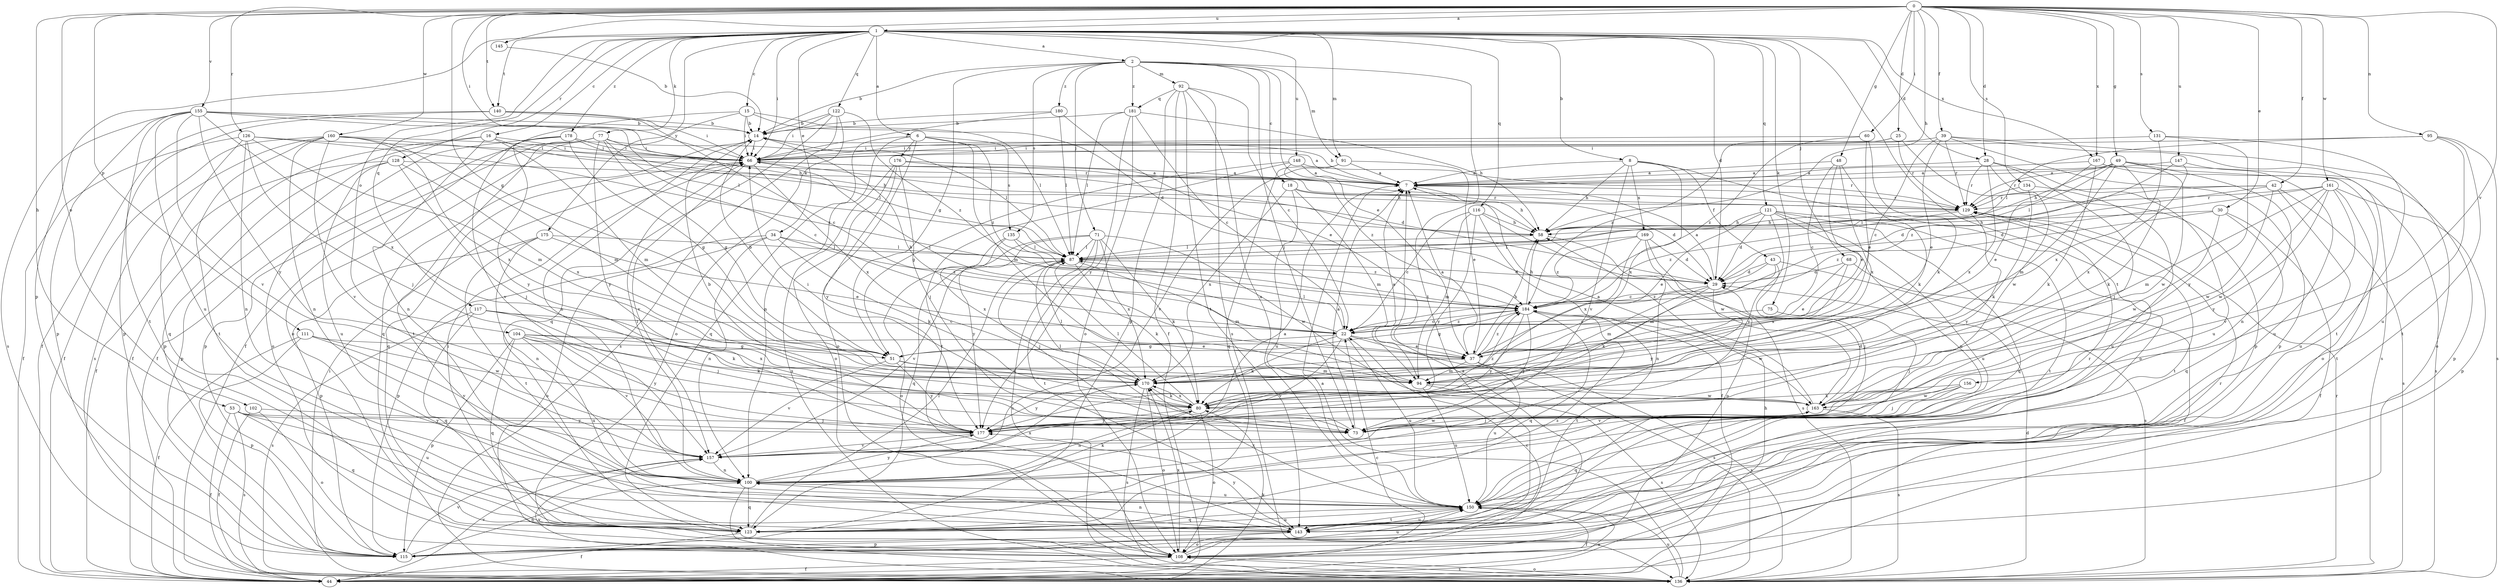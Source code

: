 strict digraph  {
0;
1;
2;
6;
7;
8;
14;
15;
16;
18;
22;
25;
28;
29;
30;
34;
37;
39;
42;
43;
44;
48;
49;
51;
53;
58;
60;
66;
68;
71;
73;
75;
77;
80;
87;
91;
92;
94;
95;
100;
102;
104;
108;
111;
115;
116;
117;
121;
122;
123;
126;
128;
129;
131;
134;
135;
136;
140;
143;
145;
147;
148;
150;
155;
156;
157;
160;
161;
163;
167;
169;
170;
175;
176;
177;
178;
180;
181;
184;
0 -> 1  [label=a];
0 -> 25  [label=d];
0 -> 28  [label=d];
0 -> 30  [label=e];
0 -> 39  [label=f];
0 -> 42  [label=f];
0 -> 48  [label=g];
0 -> 49  [label=g];
0 -> 51  [label=g];
0 -> 53  [label=h];
0 -> 58  [label=h];
0 -> 60  [label=i];
0 -> 66  [label=i];
0 -> 95  [label=n];
0 -> 102  [label=o];
0 -> 111  [label=p];
0 -> 126  [label=r];
0 -> 131  [label=s];
0 -> 134  [label=s];
0 -> 140  [label=t];
0 -> 145  [label=u];
0 -> 147  [label=u];
0 -> 155  [label=v];
0 -> 156  [label=v];
0 -> 160  [label=w];
0 -> 161  [label=w];
0 -> 167  [label=x];
1 -> 2  [label=a];
1 -> 6  [label=a];
1 -> 8  [label=b];
1 -> 15  [label=c];
1 -> 16  [label=c];
1 -> 28  [label=d];
1 -> 29  [label=d];
1 -> 34  [label=e];
1 -> 66  [label=i];
1 -> 68  [label=j];
1 -> 75  [label=k];
1 -> 77  [label=k];
1 -> 91  [label=m];
1 -> 104  [label=o];
1 -> 115  [label=p];
1 -> 116  [label=q];
1 -> 117  [label=q];
1 -> 121  [label=q];
1 -> 122  [label=q];
1 -> 128  [label=r];
1 -> 140  [label=t];
1 -> 143  [label=t];
1 -> 148  [label=u];
1 -> 167  [label=x];
1 -> 175  [label=y];
1 -> 178  [label=z];
2 -> 14  [label=b];
2 -> 18  [label=c];
2 -> 37  [label=e];
2 -> 51  [label=g];
2 -> 71  [label=j];
2 -> 73  [label=j];
2 -> 91  [label=m];
2 -> 92  [label=m];
2 -> 135  [label=s];
2 -> 143  [label=t];
2 -> 180  [label=z];
2 -> 181  [label=z];
6 -> 94  [label=m];
6 -> 100  [label=n];
6 -> 108  [label=o];
6 -> 123  [label=q];
6 -> 135  [label=s];
6 -> 176  [label=y];
6 -> 184  [label=z];
7 -> 14  [label=b];
7 -> 58  [label=h];
7 -> 129  [label=r];
8 -> 7  [label=a];
8 -> 43  [label=f];
8 -> 58  [label=h];
8 -> 108  [label=o];
8 -> 157  [label=v];
8 -> 169  [label=x];
8 -> 170  [label=x];
14 -> 66  [label=i];
14 -> 87  [label=l];
14 -> 100  [label=n];
14 -> 123  [label=q];
15 -> 14  [label=b];
15 -> 29  [label=d];
15 -> 44  [label=f];
15 -> 66  [label=i];
15 -> 87  [label=l];
15 -> 108  [label=o];
16 -> 44  [label=f];
16 -> 58  [label=h];
16 -> 66  [label=i];
16 -> 94  [label=m];
16 -> 100  [label=n];
16 -> 115  [label=p];
18 -> 29  [label=d];
18 -> 94  [label=m];
18 -> 129  [label=r];
18 -> 150  [label=u];
18 -> 170  [label=x];
22 -> 37  [label=e];
22 -> 51  [label=g];
22 -> 66  [label=i];
22 -> 80  [label=k];
22 -> 87  [label=l];
22 -> 136  [label=s];
22 -> 150  [label=u];
22 -> 157  [label=v];
22 -> 184  [label=z];
25 -> 66  [label=i];
25 -> 115  [label=p];
25 -> 129  [label=r];
25 -> 184  [label=z];
28 -> 7  [label=a];
28 -> 73  [label=j];
28 -> 129  [label=r];
28 -> 150  [label=u];
28 -> 163  [label=w];
28 -> 170  [label=x];
29 -> 7  [label=a];
29 -> 80  [label=k];
29 -> 94  [label=m];
29 -> 177  [label=y];
29 -> 184  [label=z];
30 -> 44  [label=f];
30 -> 58  [label=h];
30 -> 123  [label=q];
30 -> 163  [label=w];
30 -> 184  [label=z];
34 -> 80  [label=k];
34 -> 87  [label=l];
34 -> 100  [label=n];
34 -> 108  [label=o];
34 -> 115  [label=p];
34 -> 184  [label=z];
37 -> 7  [label=a];
37 -> 14  [label=b];
37 -> 58  [label=h];
37 -> 94  [label=m];
37 -> 136  [label=s];
37 -> 150  [label=u];
37 -> 170  [label=x];
37 -> 184  [label=z];
39 -> 22  [label=c];
39 -> 37  [label=e];
39 -> 66  [label=i];
39 -> 108  [label=o];
39 -> 115  [label=p];
39 -> 129  [label=r];
39 -> 136  [label=s];
42 -> 29  [label=d];
42 -> 87  [label=l];
42 -> 129  [label=r];
42 -> 136  [label=s];
42 -> 150  [label=u];
42 -> 163  [label=w];
43 -> 22  [label=c];
43 -> 29  [label=d];
43 -> 73  [label=j];
43 -> 94  [label=m];
43 -> 136  [label=s];
44 -> 22  [label=c];
44 -> 58  [label=h];
44 -> 80  [label=k];
44 -> 150  [label=u];
44 -> 157  [label=v];
48 -> 7  [label=a];
48 -> 22  [label=c];
48 -> 37  [label=e];
48 -> 80  [label=k];
48 -> 170  [label=x];
49 -> 7  [label=a];
49 -> 58  [label=h];
49 -> 80  [label=k];
49 -> 87  [label=l];
49 -> 94  [label=m];
49 -> 100  [label=n];
49 -> 115  [label=p];
49 -> 129  [label=r];
49 -> 163  [label=w];
51 -> 14  [label=b];
51 -> 94  [label=m];
51 -> 157  [label=v];
51 -> 170  [label=x];
51 -> 177  [label=y];
53 -> 44  [label=f];
53 -> 73  [label=j];
53 -> 123  [label=q];
53 -> 136  [label=s];
53 -> 150  [label=u];
53 -> 177  [label=y];
58 -> 87  [label=l];
58 -> 136  [label=s];
60 -> 37  [label=e];
60 -> 66  [label=i];
60 -> 80  [label=k];
60 -> 184  [label=z];
66 -> 7  [label=a];
66 -> 58  [label=h];
66 -> 123  [label=q];
66 -> 129  [label=r];
66 -> 157  [label=v];
66 -> 170  [label=x];
68 -> 29  [label=d];
68 -> 37  [label=e];
68 -> 44  [label=f];
68 -> 170  [label=x];
71 -> 80  [label=k];
71 -> 87  [label=l];
71 -> 123  [label=q];
71 -> 136  [label=s];
71 -> 143  [label=t];
71 -> 163  [label=w];
71 -> 170  [label=x];
71 -> 177  [label=y];
73 -> 7  [label=a];
73 -> 87  [label=l];
73 -> 163  [label=w];
75 -> 22  [label=c];
75 -> 73  [label=j];
77 -> 7  [label=a];
77 -> 22  [label=c];
77 -> 44  [label=f];
77 -> 51  [label=g];
77 -> 66  [label=i];
77 -> 115  [label=p];
77 -> 143  [label=t];
77 -> 177  [label=y];
80 -> 66  [label=i];
80 -> 87  [label=l];
80 -> 100  [label=n];
80 -> 108  [label=o];
80 -> 170  [label=x];
80 -> 177  [label=y];
80 -> 184  [label=z];
87 -> 29  [label=d];
87 -> 73  [label=j];
87 -> 80  [label=k];
87 -> 94  [label=m];
87 -> 157  [label=v];
91 -> 7  [label=a];
91 -> 37  [label=e];
91 -> 123  [label=q];
91 -> 157  [label=v];
92 -> 22  [label=c];
92 -> 44  [label=f];
92 -> 115  [label=p];
92 -> 136  [label=s];
92 -> 143  [label=t];
92 -> 150  [label=u];
92 -> 181  [label=q];
94 -> 7  [label=a];
94 -> 136  [label=s];
94 -> 150  [label=u];
94 -> 163  [label=w];
95 -> 66  [label=i];
95 -> 87  [label=l];
95 -> 136  [label=s];
95 -> 143  [label=t];
95 -> 150  [label=u];
100 -> 7  [label=a];
100 -> 66  [label=i];
100 -> 80  [label=k];
100 -> 123  [label=q];
100 -> 136  [label=s];
100 -> 150  [label=u];
100 -> 170  [label=x];
100 -> 177  [label=y];
102 -> 44  [label=f];
102 -> 108  [label=o];
102 -> 177  [label=y];
104 -> 37  [label=e];
104 -> 80  [label=k];
104 -> 115  [label=p];
104 -> 123  [label=q];
104 -> 150  [label=u];
104 -> 157  [label=v];
104 -> 170  [label=x];
104 -> 177  [label=y];
108 -> 7  [label=a];
108 -> 22  [label=c];
108 -> 44  [label=f];
108 -> 136  [label=s];
108 -> 150  [label=u];
108 -> 170  [label=x];
111 -> 44  [label=f];
111 -> 51  [label=g];
111 -> 115  [label=p];
111 -> 157  [label=v];
111 -> 163  [label=w];
115 -> 100  [label=n];
115 -> 129  [label=r];
115 -> 157  [label=v];
116 -> 22  [label=c];
116 -> 44  [label=f];
116 -> 58  [label=h];
116 -> 94  [label=m];
116 -> 163  [label=w];
116 -> 177  [label=y];
117 -> 22  [label=c];
117 -> 73  [label=j];
117 -> 80  [label=k];
117 -> 123  [label=q];
117 -> 136  [label=s];
121 -> 29  [label=d];
121 -> 37  [label=e];
121 -> 58  [label=h];
121 -> 100  [label=n];
121 -> 123  [label=q];
121 -> 143  [label=t];
121 -> 150  [label=u];
121 -> 177  [label=y];
122 -> 14  [label=b];
122 -> 66  [label=i];
122 -> 108  [label=o];
122 -> 123  [label=q];
122 -> 136  [label=s];
122 -> 184  [label=z];
123 -> 44  [label=f];
123 -> 66  [label=i];
123 -> 87  [label=l];
123 -> 150  [label=u];
123 -> 184  [label=z];
126 -> 44  [label=f];
126 -> 66  [label=i];
126 -> 73  [label=j];
126 -> 94  [label=m];
126 -> 100  [label=n];
126 -> 123  [label=q];
126 -> 184  [label=z];
128 -> 7  [label=a];
128 -> 44  [label=f];
128 -> 73  [label=j];
128 -> 115  [label=p];
128 -> 150  [label=u];
128 -> 170  [label=x];
129 -> 58  [label=h];
129 -> 143  [label=t];
129 -> 177  [label=y];
129 -> 184  [label=z];
131 -> 66  [label=i];
131 -> 143  [label=t];
131 -> 170  [label=x];
131 -> 177  [label=y];
134 -> 80  [label=k];
134 -> 129  [label=r];
134 -> 150  [label=u];
135 -> 87  [label=l];
135 -> 108  [label=o];
135 -> 170  [label=x];
135 -> 184  [label=z];
136 -> 7  [label=a];
136 -> 29  [label=d];
136 -> 66  [label=i];
136 -> 108  [label=o];
136 -> 129  [label=r];
136 -> 150  [label=u];
136 -> 157  [label=v];
140 -> 14  [label=b];
140 -> 22  [label=c];
140 -> 44  [label=f];
140 -> 66  [label=i];
140 -> 115  [label=p];
143 -> 100  [label=n];
143 -> 108  [label=o];
143 -> 115  [label=p];
143 -> 150  [label=u];
143 -> 177  [label=y];
145 -> 14  [label=b];
147 -> 7  [label=a];
147 -> 150  [label=u];
147 -> 170  [label=x];
147 -> 184  [label=z];
148 -> 7  [label=a];
148 -> 51  [label=g];
148 -> 129  [label=r];
148 -> 143  [label=t];
148 -> 184  [label=z];
150 -> 44  [label=f];
150 -> 123  [label=q];
150 -> 129  [label=r];
150 -> 143  [label=t];
150 -> 170  [label=x];
155 -> 14  [label=b];
155 -> 58  [label=h];
155 -> 87  [label=l];
155 -> 115  [label=p];
155 -> 136  [label=s];
155 -> 143  [label=t];
155 -> 150  [label=u];
155 -> 157  [label=v];
155 -> 170  [label=x];
155 -> 177  [label=y];
156 -> 73  [label=j];
156 -> 80  [label=k];
156 -> 157  [label=v];
156 -> 163  [label=w];
157 -> 100  [label=n];
160 -> 44  [label=f];
160 -> 66  [label=i];
160 -> 94  [label=m];
160 -> 100  [label=n];
160 -> 129  [label=r];
160 -> 136  [label=s];
160 -> 143  [label=t];
160 -> 157  [label=v];
160 -> 170  [label=x];
161 -> 29  [label=d];
161 -> 94  [label=m];
161 -> 115  [label=p];
161 -> 129  [label=r];
161 -> 143  [label=t];
161 -> 157  [label=v];
161 -> 163  [label=w];
161 -> 177  [label=y];
163 -> 7  [label=a];
163 -> 29  [label=d];
163 -> 73  [label=j];
163 -> 123  [label=q];
163 -> 136  [label=s];
167 -> 7  [label=a];
167 -> 37  [label=e];
167 -> 80  [label=k];
167 -> 108  [label=o];
167 -> 136  [label=s];
169 -> 29  [label=d];
169 -> 87  [label=l];
169 -> 100  [label=n];
169 -> 108  [label=o];
169 -> 170  [label=x];
169 -> 184  [label=z];
170 -> 80  [label=k];
170 -> 87  [label=l];
170 -> 108  [label=o];
170 -> 136  [label=s];
170 -> 177  [label=y];
175 -> 37  [label=e];
175 -> 87  [label=l];
175 -> 100  [label=n];
175 -> 115  [label=p];
175 -> 143  [label=t];
176 -> 7  [label=a];
176 -> 29  [label=d];
176 -> 73  [label=j];
176 -> 108  [label=o];
176 -> 136  [label=s];
176 -> 177  [label=y];
177 -> 14  [label=b];
177 -> 157  [label=v];
178 -> 51  [label=g];
178 -> 66  [label=i];
178 -> 87  [label=l];
178 -> 108  [label=o];
178 -> 157  [label=v];
178 -> 177  [label=y];
180 -> 14  [label=b];
180 -> 37  [label=e];
180 -> 66  [label=i];
180 -> 87  [label=l];
181 -> 14  [label=b];
181 -> 22  [label=c];
181 -> 58  [label=h];
181 -> 87  [label=l];
181 -> 108  [label=o];
181 -> 177  [label=y];
184 -> 22  [label=c];
184 -> 51  [label=g];
184 -> 58  [label=h];
184 -> 73  [label=j];
184 -> 123  [label=q];
184 -> 143  [label=t];
184 -> 163  [label=w];
184 -> 177  [label=y];
}
